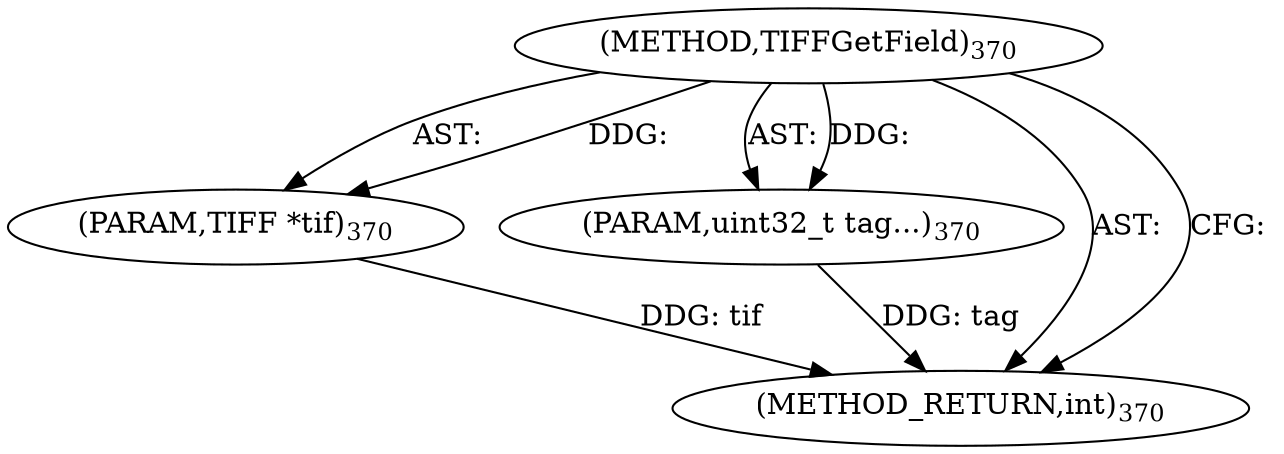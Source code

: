 digraph "TIFFGetField" {  
"8525" [label = <(METHOD,TIFFGetField)<SUB>370</SUB>> ]
"8526" [label = <(PARAM,TIFF *tif)<SUB>370</SUB>> ]
"8527" [label = <(PARAM,uint32_t tag...)<SUB>370</SUB>> ]
"8528" [label = <(METHOD_RETURN,int)<SUB>370</SUB>> ]
  "8525" -> "8526"  [ label = "AST: "] 
  "8525" -> "8527"  [ label = "AST: "] 
  "8525" -> "8528"  [ label = "AST: "] 
  "8525" -> "8528"  [ label = "CFG: "] 
  "8526" -> "8528"  [ label = "DDG: tif"] 
  "8527" -> "8528"  [ label = "DDG: tag"] 
  "8525" -> "8526"  [ label = "DDG: "] 
  "8525" -> "8527"  [ label = "DDG: "] 
}
